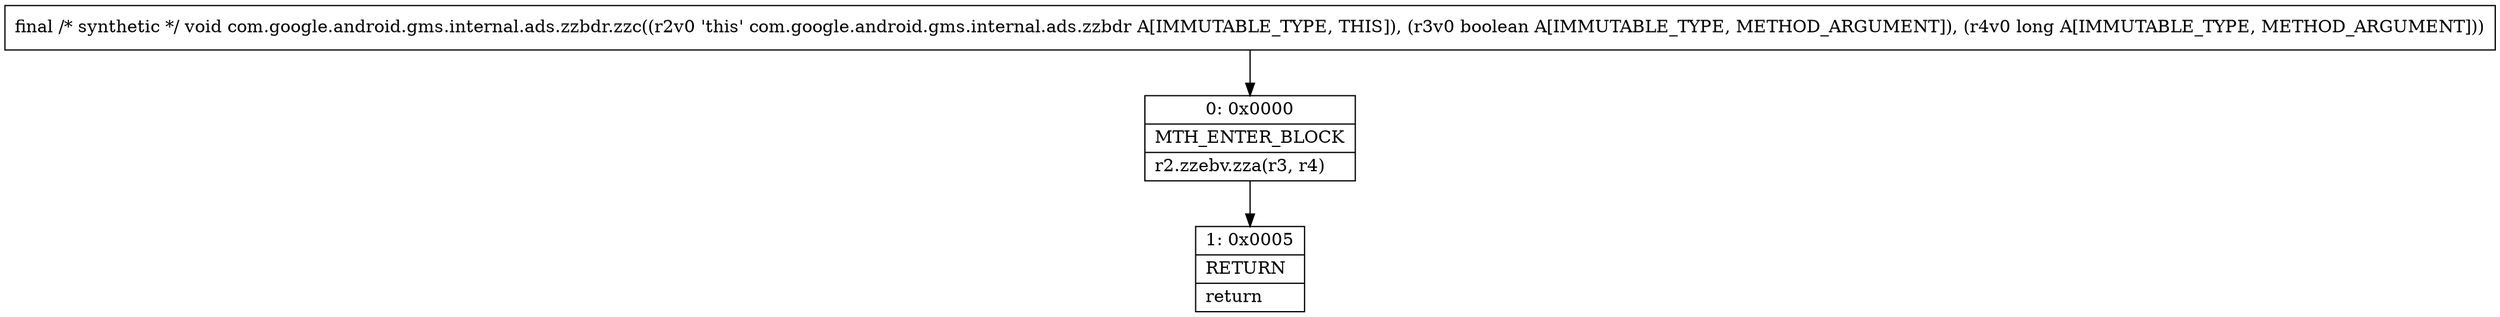 digraph "CFG forcom.google.android.gms.internal.ads.zzbdr.zzc(ZJ)V" {
Node_0 [shape=record,label="{0\:\ 0x0000|MTH_ENTER_BLOCK\l|r2.zzebv.zza(r3, r4)\l}"];
Node_1 [shape=record,label="{1\:\ 0x0005|RETURN\l|return\l}"];
MethodNode[shape=record,label="{final \/* synthetic *\/ void com.google.android.gms.internal.ads.zzbdr.zzc((r2v0 'this' com.google.android.gms.internal.ads.zzbdr A[IMMUTABLE_TYPE, THIS]), (r3v0 boolean A[IMMUTABLE_TYPE, METHOD_ARGUMENT]), (r4v0 long A[IMMUTABLE_TYPE, METHOD_ARGUMENT])) }"];
MethodNode -> Node_0;
Node_0 -> Node_1;
}

